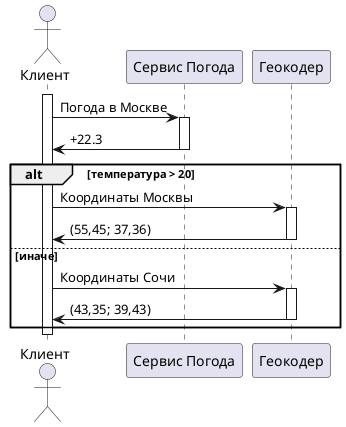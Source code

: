 @startuml
'https://plantuml.com/sequence-diagram
actor Клиент
participant "Сервис Погода" as Weather
participant "Геокодер" as Geocoder

activate Клиент
Клиент -> Weather: Погода в Москве
activate Weather
Клиент<-Weather: +22.3
deactivate Weather

alt температура > 20
Клиент-> Geocoder:   Координаты Москвы
activate Geocoder
Клиент<-Geocoder: (55,45; 37,36)
deactivate Geocoder
else иначе
Клиент-> Geocoder: Координаты Сочи
activate Geocoder
Клиент<-Geocoder: (43,35; 39,43)
deactivate Geocoder
end
deactivate Клиент



@enduml